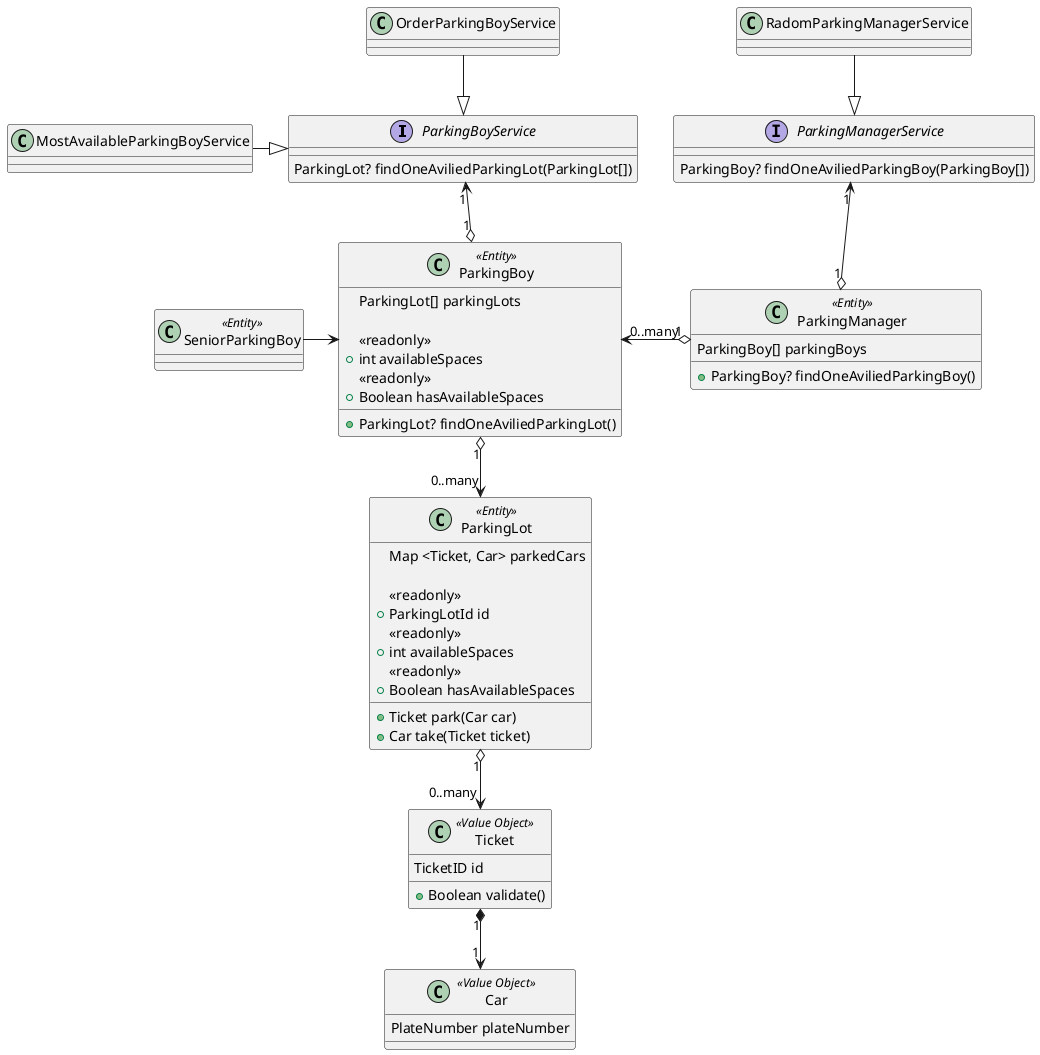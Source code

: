@startuml parking

interface ParkingBoyService {
  ParkingLot? findOneAviliedParkingLot(ParkingLot[])
}

interface ParkingManagerService {
  ParkingBoy? findOneAviliedParkingBoy(ParkingBoy[])
}

class OrderParkingBoyService
class MostAvailableParkingBoyService
class RadomParkingManagerService

class ParkingBoy << Entity >> {
  ParkingLot[] parkingLots

  <<readonly>>
  + int availableSpaces
  <<readonly>>
  + Boolean hasAvailableSpaces

  + ParkingLot? findOneAviliedParkingLot()
}

class SeniorParkingBoy << Entity >>

class ParkingLot << Entity >> {
  Map <Ticket, Car> parkedCars

  <<readonly>>
  + ParkingLotId id
  <<readonly>>
  + int availableSpaces
  <<readonly>>
  + Boolean hasAvailableSpaces

  + Ticket park(Car car)
  + Car take(Ticket ticket)
}

class Car << Value Object >> {
    PlateNumber plateNumber
}

class Ticket << Value Object >> {
  TicketID id
  + Boolean validate()
}

class ParkingManager << Entity >> {
  ParkingBoy[] parkingBoys
  + ParkingBoy? findOneAviliedParkingBoy()
}

Ticket "1" *--> "1" Car
ParkingLot "1" o--> "0..many" Ticket
ParkingBoy "1" o--> "0..many" ParkingLot
OrderParkingBoyService --|> ParkingBoyService
MostAvailableParkingBoyService -|> ParkingBoyService
RadomParkingManagerService --|> ParkingManagerService
ParkingBoy "1" o-up-> "1" ParkingBoyService
SeniorParkingBoy -> ParkingBoy
ParkingManager "1" o-left-> "0..many" ParkingBoy
ParkingManager "1" o-up-> "1" ParkingManagerService

@enduml
